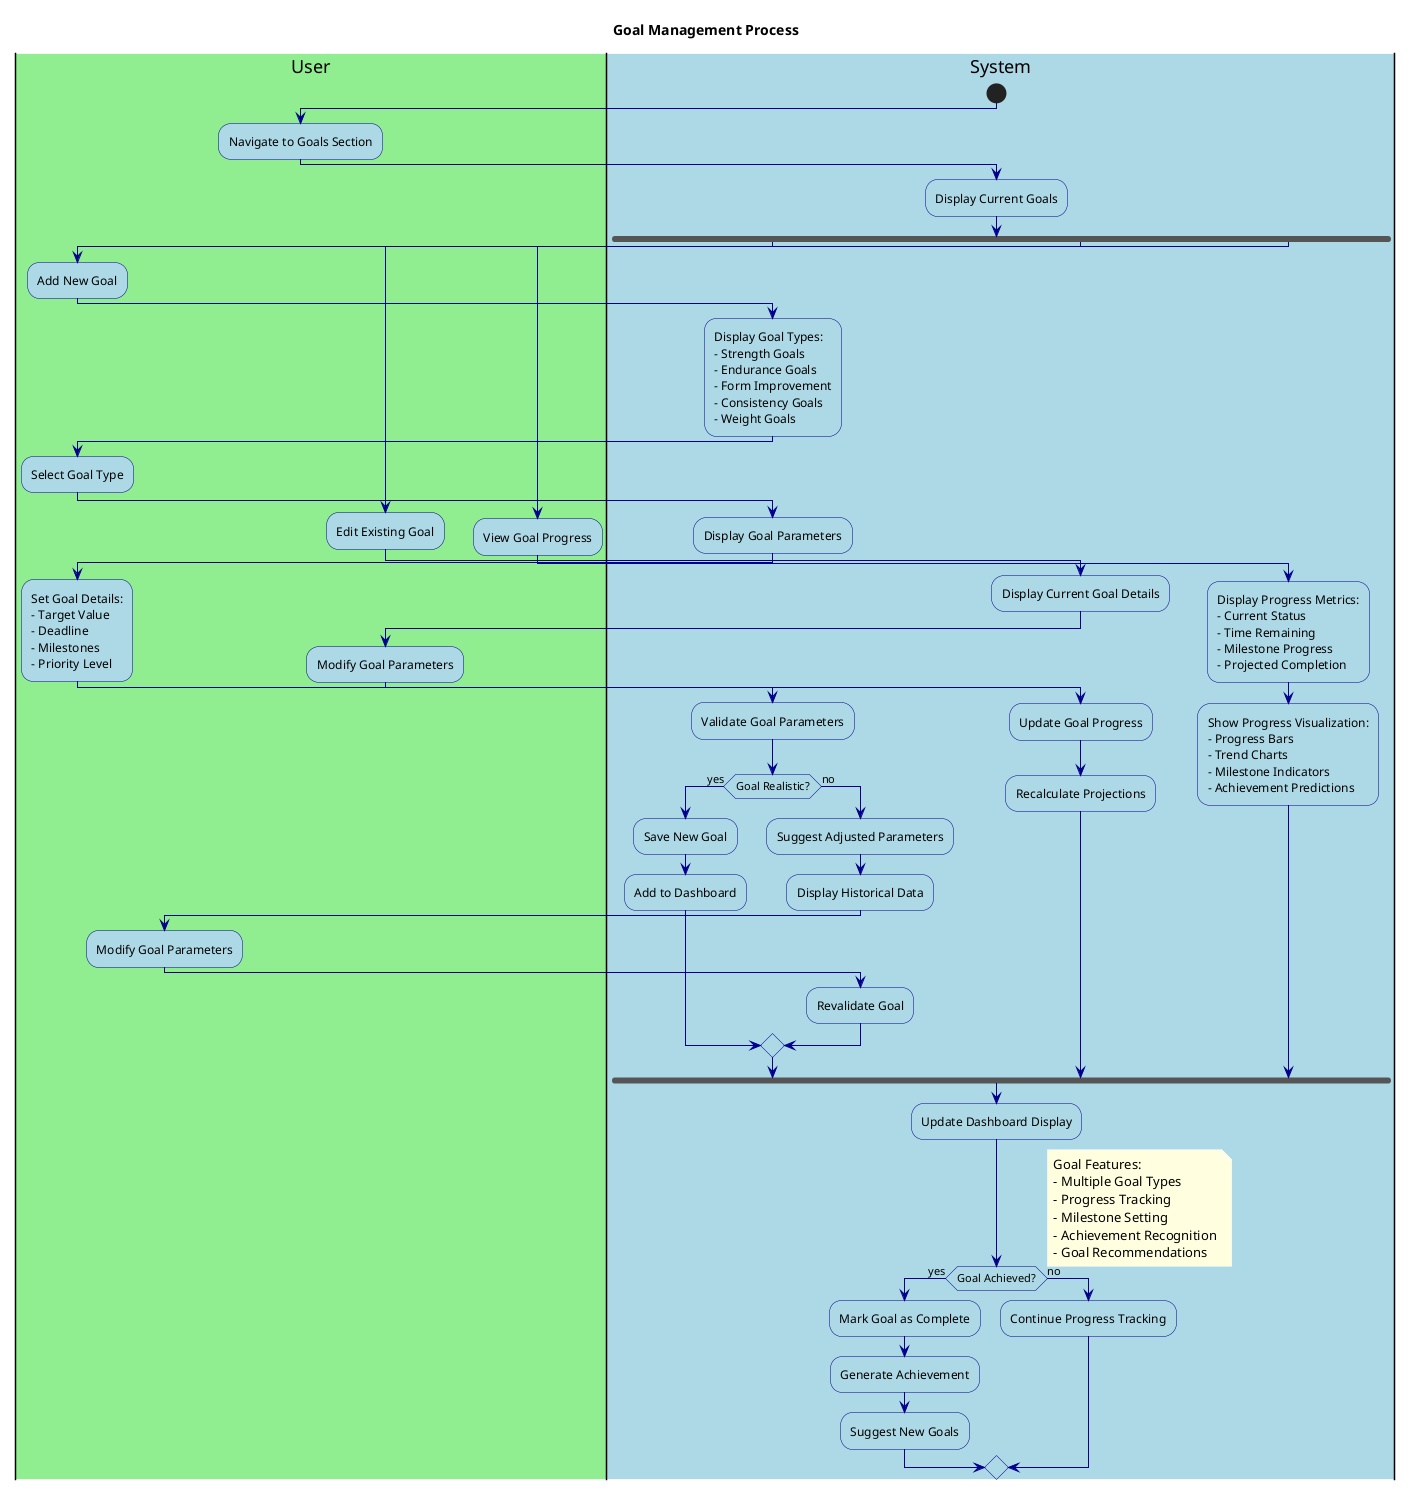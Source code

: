 @startuml GoalManagement

' Styling
skinparam backgroundColor white
skinparam activity {
    BackgroundColor LightBlue
    BorderColor DarkBlue
    FontColor Black
}
skinparam arrow {
    Color DarkBlue
    FontColor Black
}
skinparam note {
    BackgroundColor LightYellow
    BorderColor DarkYellow
    FontColor Black
}

title Goal Management Process

|#LightGreen|User|
|#LightBlue|System|

start

|User|
:Navigate to Goals Section;

|System|
:Display Current Goals;

fork
  |User|
  :Add New Goal;
  
  |System|
  :Display Goal Types:
  - Strength Goals
  - Endurance Goals
  - Form Improvement
  - Consistency Goals
  - Weight Goals;
  
  |User|
  :Select Goal Type;
  
  |System|
  :Display Goal Parameters;
  
  |User|
  :Set Goal Details:
  - Target Value
  - Deadline
  - Milestones
  - Priority Level;
  
  |System|
  :Validate Goal Parameters;
  
  if (Goal Realistic?) then (yes)
    :Save New Goal;
    :Add to Dashboard;
  else (no)
    :Suggest Adjusted Parameters;
    :Display Historical Data;
    
    |User|
    :Modify Goal Parameters;
    
    |System|
    :Revalidate Goal;
  endif
fork again
  |User|
  :Edit Existing Goal;
  
  |System|
  :Display Current Goal Details;
  
  |User|
  :Modify Goal Parameters;
  
  |System|
  :Update Goal Progress;
  :Recalculate Projections;
fork again
  |User|
  :View Goal Progress;
  
  |System|
  :Display Progress Metrics:
  - Current Status
  - Time Remaining
  - Milestone Progress
  - Projected Completion;
  
  :Show Progress Visualization:
  - Progress Bars
  - Trend Charts
  - Milestone Indicators
  - Achievement Predictions;
end fork

|System|
:Update Dashboard Display;

if (Goal Achieved?) then (yes)
  :Mark Goal as Complete;
  :Generate Achievement;
  :Suggest New Goals;
else (no)
  :Continue Progress Tracking;
endif

note right
  Goal Features:
  - Multiple Goal Types
  - Progress Tracking
  - Milestone Setting
  - Achievement Recognition
  - Goal Recommendations
end note

@enduml 